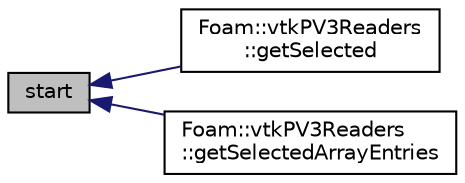 digraph "start"
{
  bgcolor="transparent";
  edge [fontname="Helvetica",fontsize="10",labelfontname="Helvetica",labelfontsize="10"];
  node [fontname="Helvetica",fontsize="10",shape=record];
  rankdir="LR";
  Node15 [label="start",height=0.2,width=0.4,color="black", fillcolor="grey75", style="filled", fontcolor="black"];
  Node15 -> Node16 [dir="back",color="midnightblue",fontsize="10",style="solid",fontname="Helvetica"];
  Node16 [label="Foam::vtkPV3Readers\l::getSelected",height=0.2,width=0.4,color="black",URL="$a21932.html#afd46ec079f14b850972d32e70a331e03",tooltip="Retrieve a sub-list of the current selections. "];
  Node15 -> Node17 [dir="back",color="midnightblue",fontsize="10",style="solid",fontname="Helvetica"];
  Node17 [label="Foam::vtkPV3Readers\l::getSelectedArrayEntries",height=0.2,width=0.4,color="black",URL="$a21932.html#a0e9e525b3998e2531705384a05bb725b",tooltip="Retrieve a sub-list of the current selections. "];
}
